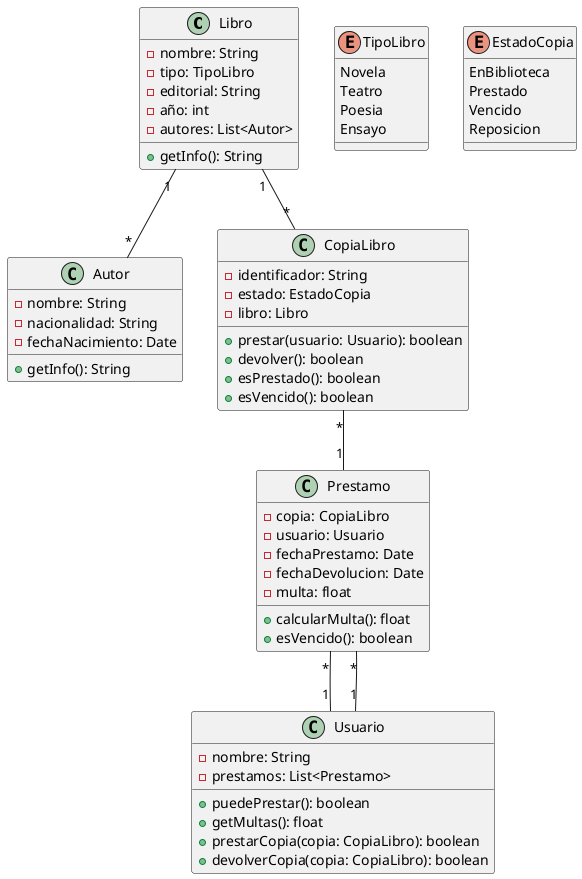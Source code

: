 @startuml
class Libro {
    - nombre: String
    - tipo: TipoLibro
    - editorial: String
    - año: int
    - autores: List<Autor>
    + getInfo(): String
}

enum TipoLibro {
    Novela
    Teatro
    Poesia
    Ensayo
}

class Autor {
    - nombre: String
    - nacionalidad: String
    - fechaNacimiento: Date
    + getInfo(): String
}

class CopiaLibro {
    - identificador: String
    - estado: EstadoCopia
    - libro: Libro
    + prestar(usuario: Usuario): boolean
    + devolver(): boolean
    + esPrestado(): boolean
    + esVencido(): boolean
}

enum EstadoCopia {
    EnBiblioteca
    Prestado
    Vencido
    Reposicion
}

class Usuario {
    - nombre: String
    - prestamos: List<Prestamo>
    + puedePrestar(): boolean
    + getMultas(): float
    + prestarCopia(copia: CopiaLibro): boolean
    + devolverCopia(copia: CopiaLibro): boolean
}

class Prestamo {
    - copia: CopiaLibro
    - usuario: Usuario
    - fechaPrestamo: Date
    - fechaDevolucion: Date
    - multa: float
    + calcularMulta(): float
    + esVencido(): boolean
}

Libro "1" -- "*" CopiaLibro
Libro "1" -- "*" Autor
CopiaLibro "*" -- "1" Prestamo
Prestamo "*" -- "1" Usuario
Usuario "1" -- "*" Prestamo

@enduml
